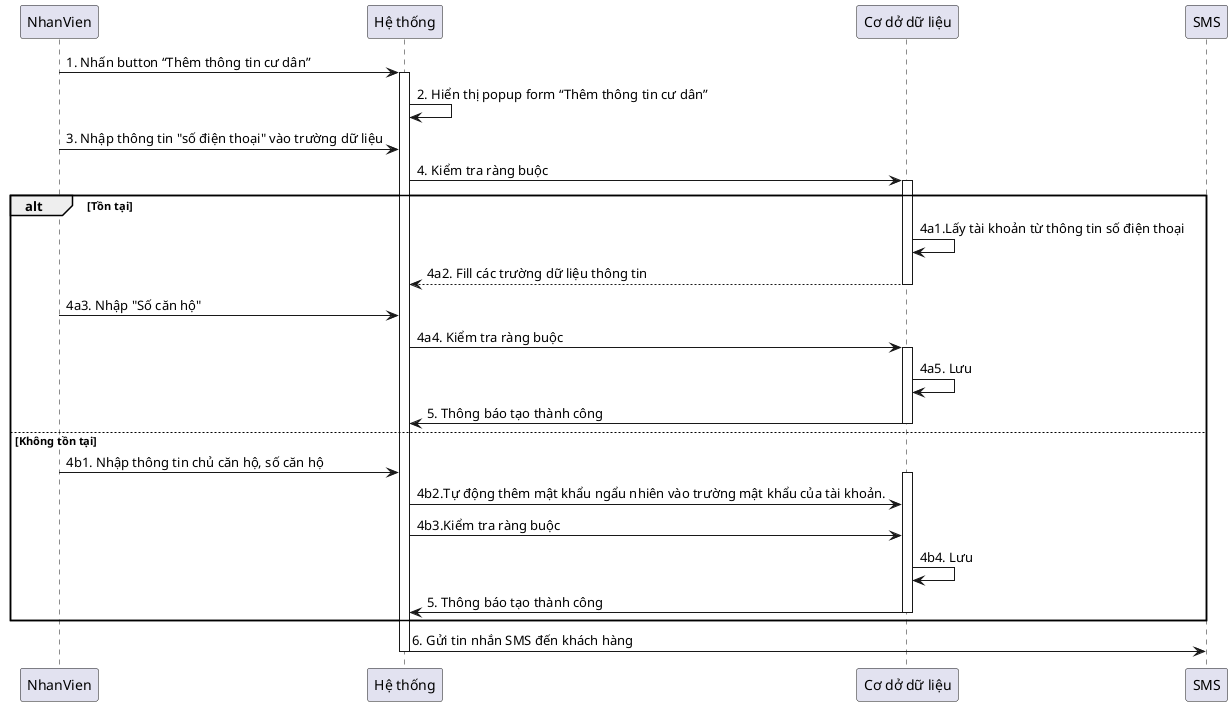 @startuml

participant NhanVien

participant "Hệ thống" as System
participant "Cơ dở dữ liệu" as CSDL
participant "SMS" as CSDL


NhanVien -> System: 1. Nhấn button “Thêm thông tin cư dân”
activate System
System -> System: 2. Hiển thị popup form “Thêm thông tin cư dân”
NhanVien -> System: 3. Nhập thông tin "số điện thoại" vào trường dữ liệu
System -> CSDL: 4. Kiểm tra ràng buộc

alt Tồn tại
activate CSDL
    CSDL -> CSDL: 4a1.Lấy tài khoản từ thông tin số điện thoại 
    CSDL --> System: 4a2. Fill các trường dữ liệu thông tin
    deactivate CSDL
    NhanVien -> System: 4a3. Nhập "Số căn hộ"

    System -> CSDL: 4a4. Kiểm tra ràng buộc
        activate CSDL
    CSDL -> CSDL: 4a5. Lưu
    CSDL -> System: 5. Thông báo tạo thành công
        deactivate CSDL
else Không tồn tại  
    NhanVien -> System: 4b1. Nhập thông tin chủ căn hộ, số căn hộ
     activate CSDL
    System -> CSDL: 4b2.Tự động thêm mật khẩu ngẩu nhiên vào trường mật khẩu của tài khoản. 
    System -> CSDL: 4b3.Kiểm tra ràng buộc 
     CSDL -> CSDL: 4b4. Lưu
     CSDL -> System: 5. Thông báo tạo thành công
         deactivate CSDL
end
System -> SMS: 6. Gửi tin nhắn SMS đến khách hàng

deactivate System
@enduml
